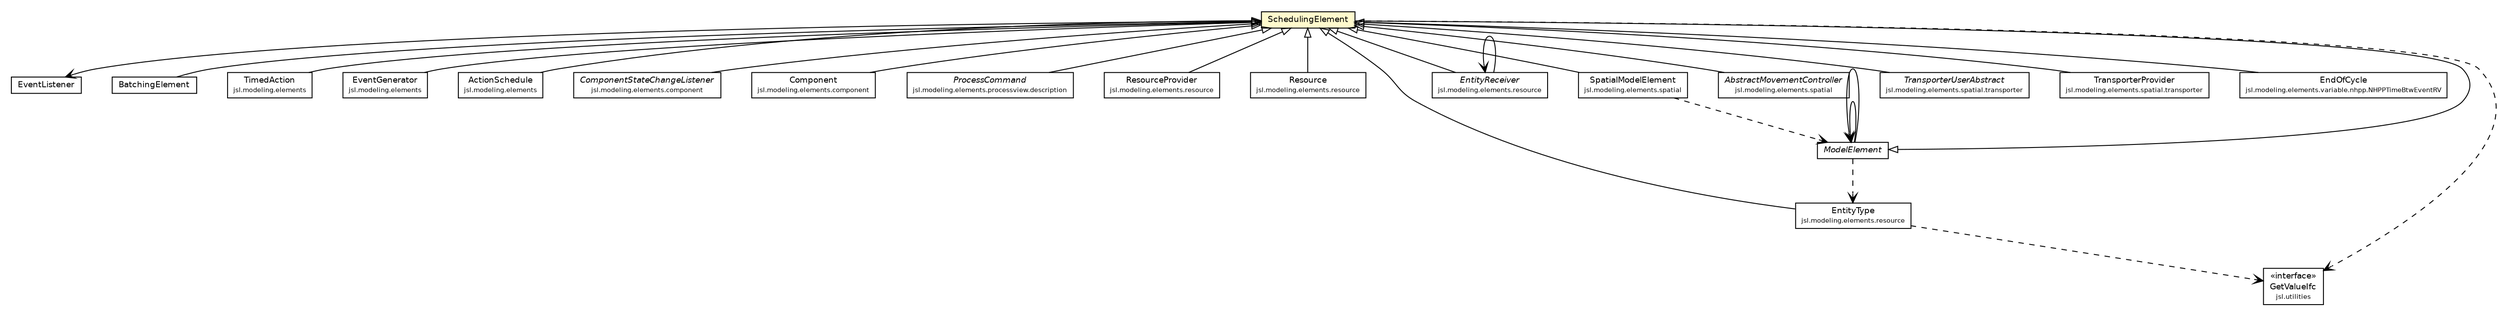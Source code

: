#!/usr/local/bin/dot
#
# Class diagram 
# Generated by UMLGraph version 5.4 (http://www.umlgraph.org/)
#

digraph G {
	edge [fontname="Helvetica",fontsize=10,labelfontname="Helvetica",labelfontsize=10];
	node [fontname="Helvetica",fontsize=10,shape=plaintext];
	nodesep=0.25;
	ranksep=0.5;
	// jsl.modeling.SchedulingElement
	c176125 [label=<<table title="jsl.modeling.SchedulingElement" border="0" cellborder="1" cellspacing="0" cellpadding="2" port="p" bgcolor="lemonChiffon" href="./SchedulingElement.html">
		<tr><td><table border="0" cellspacing="0" cellpadding="1">
<tr><td align="center" balign="center"> SchedulingElement </td></tr>
		</table></td></tr>
		</table>>, URL="./SchedulingElement.html", fontname="Helvetica", fontcolor="black", fontsize=9.0];
	// jsl.modeling.SchedulingElement.EventListener
	c176126 [label=<<table title="jsl.modeling.SchedulingElement.EventListener" border="0" cellborder="1" cellspacing="0" cellpadding="2" port="p" href="./SchedulingElement.EventListener.html">
		<tr><td><table border="0" cellspacing="0" cellpadding="1">
<tr><td align="center" balign="center"> EventListener </td></tr>
		</table></td></tr>
		</table>>, URL="./SchedulingElement.EventListener.html", fontname="Helvetica", fontcolor="black", fontsize=9.0];
	// jsl.modeling.ModelElement
	c176128 [label=<<table title="jsl.modeling.ModelElement" border="0" cellborder="1" cellspacing="0" cellpadding="2" port="p" href="./ModelElement.html">
		<tr><td><table border="0" cellspacing="0" cellpadding="1">
<tr><td align="center" balign="center"><font face="Helvetica-Oblique"> ModelElement </font></td></tr>
		</table></td></tr>
		</table>>, URL="./ModelElement.html", fontname="Helvetica", fontcolor="black", fontsize=9.0];
	// jsl.modeling.BatchingElement
	c176146 [label=<<table title="jsl.modeling.BatchingElement" border="0" cellborder="1" cellspacing="0" cellpadding="2" port="p" href="./BatchingElement.html">
		<tr><td><table border="0" cellspacing="0" cellpadding="1">
<tr><td align="center" balign="center"> BatchingElement </td></tr>
		</table></td></tr>
		</table>>, URL="./BatchingElement.html", fontname="Helvetica", fontcolor="black", fontsize=9.0];
	// jsl.modeling.elements.TimedAction
	c176151 [label=<<table title="jsl.modeling.elements.TimedAction" border="0" cellborder="1" cellspacing="0" cellpadding="2" port="p" href="./elements/TimedAction.html">
		<tr><td><table border="0" cellspacing="0" cellpadding="1">
<tr><td align="center" balign="center"> TimedAction </td></tr>
<tr><td align="center" balign="center"><font point-size="7.0"> jsl.modeling.elements </font></td></tr>
		</table></td></tr>
		</table>>, URL="./elements/TimedAction.html", fontname="Helvetica", fontcolor="black", fontsize=9.0];
	// jsl.modeling.elements.EventGenerator
	c176158 [label=<<table title="jsl.modeling.elements.EventGenerator" border="0" cellborder="1" cellspacing="0" cellpadding="2" port="p" href="./elements/EventGenerator.html">
		<tr><td><table border="0" cellspacing="0" cellpadding="1">
<tr><td align="center" balign="center"> EventGenerator </td></tr>
<tr><td align="center" balign="center"><font point-size="7.0"> jsl.modeling.elements </font></td></tr>
		</table></td></tr>
		</table>>, URL="./elements/EventGenerator.html", fontname="Helvetica", fontcolor="black", fontsize=9.0];
	// jsl.modeling.elements.ActionSchedule
	c176159 [label=<<table title="jsl.modeling.elements.ActionSchedule" border="0" cellborder="1" cellspacing="0" cellpadding="2" port="p" href="./elements/ActionSchedule.html">
		<tr><td><table border="0" cellspacing="0" cellpadding="1">
<tr><td align="center" balign="center"> ActionSchedule </td></tr>
<tr><td align="center" balign="center"><font point-size="7.0"> jsl.modeling.elements </font></td></tr>
		</table></td></tr>
		</table>>, URL="./elements/ActionSchedule.html", fontname="Helvetica", fontcolor="black", fontsize=9.0];
	// jsl.modeling.elements.component.ComponentStateChangeListener
	c176161 [label=<<table title="jsl.modeling.elements.component.ComponentStateChangeListener" border="0" cellborder="1" cellspacing="0" cellpadding="2" port="p" href="./elements/component/ComponentStateChangeListener.html">
		<tr><td><table border="0" cellspacing="0" cellpadding="1">
<tr><td align="center" balign="center"><font face="Helvetica-Oblique"> ComponentStateChangeListener </font></td></tr>
<tr><td align="center" balign="center"><font point-size="7.0"> jsl.modeling.elements.component </font></td></tr>
		</table></td></tr>
		</table>>, URL="./elements/component/ComponentStateChangeListener.html", fontname="Helvetica", fontcolor="black", fontsize=9.0];
	// jsl.modeling.elements.component.Component
	c176163 [label=<<table title="jsl.modeling.elements.component.Component" border="0" cellborder="1" cellspacing="0" cellpadding="2" port="p" href="./elements/component/Component.html">
		<tr><td><table border="0" cellspacing="0" cellpadding="1">
<tr><td align="center" balign="center"> Component </td></tr>
<tr><td align="center" balign="center"><font point-size="7.0"> jsl.modeling.elements.component </font></td></tr>
		</table></td></tr>
		</table>>, URL="./elements/component/Component.html", fontname="Helvetica", fontcolor="black", fontsize=9.0];
	// jsl.modeling.elements.processview.description.ProcessCommand
	c176186 [label=<<table title="jsl.modeling.elements.processview.description.ProcessCommand" border="0" cellborder="1" cellspacing="0" cellpadding="2" port="p" href="./elements/processview/description/ProcessCommand.html">
		<tr><td><table border="0" cellspacing="0" cellpadding="1">
<tr><td align="center" balign="center"><font face="Helvetica-Oblique"> ProcessCommand </font></td></tr>
<tr><td align="center" balign="center"><font point-size="7.0"> jsl.modeling.elements.processview.description </font></td></tr>
		</table></td></tr>
		</table>>, URL="./elements/processview/description/ProcessCommand.html", fontname="Helvetica", fontcolor="black", fontsize=9.0];
	// jsl.modeling.elements.resource.ResourceProvider
	c176230 [label=<<table title="jsl.modeling.elements.resource.ResourceProvider" border="0" cellborder="1" cellspacing="0" cellpadding="2" port="p" href="./elements/resource/ResourceProvider.html">
		<tr><td><table border="0" cellspacing="0" cellpadding="1">
<tr><td align="center" balign="center"> ResourceProvider </td></tr>
<tr><td align="center" balign="center"><font point-size="7.0"> jsl.modeling.elements.resource </font></td></tr>
		</table></td></tr>
		</table>>, URL="./elements/resource/ResourceProvider.html", fontname="Helvetica", fontcolor="black", fontsize=9.0];
	// jsl.modeling.elements.resource.Resource
	c176234 [label=<<table title="jsl.modeling.elements.resource.Resource" border="0" cellborder="1" cellspacing="0" cellpadding="2" port="p" href="./elements/resource/Resource.html">
		<tr><td><table border="0" cellspacing="0" cellpadding="1">
<tr><td align="center" balign="center"> Resource </td></tr>
<tr><td align="center" balign="center"><font point-size="7.0"> jsl.modeling.elements.resource </font></td></tr>
		</table></td></tr>
		</table>>, URL="./elements/resource/Resource.html", fontname="Helvetica", fontcolor="black", fontsize=9.0];
	// jsl.modeling.elements.resource.EntityType
	c176252 [label=<<table title="jsl.modeling.elements.resource.EntityType" border="0" cellborder="1" cellspacing="0" cellpadding="2" port="p" href="./elements/resource/EntityType.html">
		<tr><td><table border="0" cellspacing="0" cellpadding="1">
<tr><td align="center" balign="center"> EntityType </td></tr>
<tr><td align="center" balign="center"><font point-size="7.0"> jsl.modeling.elements.resource </font></td></tr>
		</table></td></tr>
		</table>>, URL="./elements/resource/EntityType.html", fontname="Helvetica", fontcolor="black", fontsize=9.0];
	// jsl.modeling.elements.resource.EntityReceiver
	c176261 [label=<<table title="jsl.modeling.elements.resource.EntityReceiver" border="0" cellborder="1" cellspacing="0" cellpadding="2" port="p" href="./elements/resource/EntityReceiver.html">
		<tr><td><table border="0" cellspacing="0" cellpadding="1">
<tr><td align="center" balign="center"><font face="Helvetica-Oblique"> EntityReceiver </font></td></tr>
<tr><td align="center" balign="center"><font point-size="7.0"> jsl.modeling.elements.resource </font></td></tr>
		</table></td></tr>
		</table>>, URL="./elements/resource/EntityReceiver.html", fontname="Helvetica", fontcolor="black", fontsize=9.0];
	// jsl.modeling.elements.spatial.SpatialModelElement
	c176285 [label=<<table title="jsl.modeling.elements.spatial.SpatialModelElement" border="0" cellborder="1" cellspacing="0" cellpadding="2" port="p" href="./elements/spatial/SpatialModelElement.html">
		<tr><td><table border="0" cellspacing="0" cellpadding="1">
<tr><td align="center" balign="center"> SpatialModelElement </td></tr>
<tr><td align="center" balign="center"><font point-size="7.0"> jsl.modeling.elements.spatial </font></td></tr>
		</table></td></tr>
		</table>>, URL="./elements/spatial/SpatialModelElement.html", fontname="Helvetica", fontcolor="black", fontsize=9.0];
	// jsl.modeling.elements.spatial.AbstractMovementController
	c176314 [label=<<table title="jsl.modeling.elements.spatial.AbstractMovementController" border="0" cellborder="1" cellspacing="0" cellpadding="2" port="p" href="./elements/spatial/AbstractMovementController.html">
		<tr><td><table border="0" cellspacing="0" cellpadding="1">
<tr><td align="center" balign="center"><font face="Helvetica-Oblique"> AbstractMovementController </font></td></tr>
<tr><td align="center" balign="center"><font point-size="7.0"> jsl.modeling.elements.spatial </font></td></tr>
		</table></td></tr>
		</table>>, URL="./elements/spatial/AbstractMovementController.html", fontname="Helvetica", fontcolor="black", fontsize=9.0];
	// jsl.modeling.elements.spatial.transporter.TransporterUserAbstract
	c176315 [label=<<table title="jsl.modeling.elements.spatial.transporter.TransporterUserAbstract" border="0" cellborder="1" cellspacing="0" cellpadding="2" port="p" href="./elements/spatial/transporter/TransporterUserAbstract.html">
		<tr><td><table border="0" cellspacing="0" cellpadding="1">
<tr><td align="center" balign="center"><font face="Helvetica-Oblique"> TransporterUserAbstract </font></td></tr>
<tr><td align="center" balign="center"><font point-size="7.0"> jsl.modeling.elements.spatial.transporter </font></td></tr>
		</table></td></tr>
		</table>>, URL="./elements/spatial/transporter/TransporterUserAbstract.html", fontname="Helvetica", fontcolor="black", fontsize=9.0];
	// jsl.modeling.elements.spatial.transporter.TransporterProvider
	c176321 [label=<<table title="jsl.modeling.elements.spatial.transporter.TransporterProvider" border="0" cellborder="1" cellspacing="0" cellpadding="2" port="p" href="./elements/spatial/transporter/TransporterProvider.html">
		<tr><td><table border="0" cellspacing="0" cellpadding="1">
<tr><td align="center" balign="center"> TransporterProvider </td></tr>
<tr><td align="center" balign="center"><font point-size="7.0"> jsl.modeling.elements.spatial.transporter </font></td></tr>
		</table></td></tr>
		</table>>, URL="./elements/spatial/transporter/TransporterProvider.html", fontname="Helvetica", fontcolor="black", fontsize=9.0];
	// jsl.modeling.elements.variable.nhpp.NHPPTimeBtwEventRV.EndOfCycle
	c176372 [label=<<table title="jsl.modeling.elements.variable.nhpp.NHPPTimeBtwEventRV.EndOfCycle" border="0" cellborder="1" cellspacing="0" cellpadding="2" port="p" href="./elements/variable/nhpp/NHPPTimeBtwEventRV.EndOfCycle.html">
		<tr><td><table border="0" cellspacing="0" cellpadding="1">
<tr><td align="center" balign="center"> EndOfCycle </td></tr>
<tr><td align="center" balign="center"><font point-size="7.0"> jsl.modeling.elements.variable.nhpp.NHPPTimeBtwEventRV </font></td></tr>
		</table></td></tr>
		</table>>, URL="./elements/variable/nhpp/NHPPTimeBtwEventRV.EndOfCycle.html", fontname="Helvetica", fontcolor="black", fontsize=9.0];
	// jsl.utilities.GetValueIfc
	c176417 [label=<<table title="jsl.utilities.GetValueIfc" border="0" cellborder="1" cellspacing="0" cellpadding="2" port="p" href="../utilities/GetValueIfc.html">
		<tr><td><table border="0" cellspacing="0" cellpadding="1">
<tr><td align="center" balign="center"> &#171;interface&#187; </td></tr>
<tr><td align="center" balign="center"> GetValueIfc </td></tr>
<tr><td align="center" balign="center"><font point-size="7.0"> jsl.utilities </font></td></tr>
		</table></td></tr>
		</table>>, URL="../utilities/GetValueIfc.html", fontname="Helvetica", fontcolor="black", fontsize=9.0];
	//jsl.modeling.SchedulingElement extends jsl.modeling.ModelElement
	c176128:p -> c176125:p [dir=back,arrowtail=empty];
	//jsl.modeling.BatchingElement extends jsl.modeling.SchedulingElement
	c176125:p -> c176146:p [dir=back,arrowtail=empty];
	//jsl.modeling.elements.TimedAction extends jsl.modeling.SchedulingElement
	c176125:p -> c176151:p [dir=back,arrowtail=empty];
	//jsl.modeling.elements.EventGenerator extends jsl.modeling.SchedulingElement
	c176125:p -> c176158:p [dir=back,arrowtail=empty];
	//jsl.modeling.elements.ActionSchedule extends jsl.modeling.SchedulingElement
	c176125:p -> c176159:p [dir=back,arrowtail=empty];
	//jsl.modeling.elements.component.ComponentStateChangeListener extends jsl.modeling.SchedulingElement
	c176125:p -> c176161:p [dir=back,arrowtail=empty];
	//jsl.modeling.elements.component.Component extends jsl.modeling.SchedulingElement
	c176125:p -> c176163:p [dir=back,arrowtail=empty];
	//jsl.modeling.elements.processview.description.ProcessCommand extends jsl.modeling.SchedulingElement
	c176125:p -> c176186:p [dir=back,arrowtail=empty];
	//jsl.modeling.elements.resource.ResourceProvider extends jsl.modeling.SchedulingElement
	c176125:p -> c176230:p [dir=back,arrowtail=empty];
	//jsl.modeling.elements.resource.Resource extends jsl.modeling.SchedulingElement
	c176125:p -> c176234:p [dir=back,arrowtail=empty];
	//jsl.modeling.elements.resource.EntityType extends jsl.modeling.SchedulingElement
	c176125:p -> c176252:p [dir=back,arrowtail=empty];
	//jsl.modeling.elements.resource.EntityReceiver extends jsl.modeling.SchedulingElement
	c176125:p -> c176261:p [dir=back,arrowtail=empty];
	//jsl.modeling.elements.spatial.SpatialModelElement extends jsl.modeling.SchedulingElement
	c176125:p -> c176285:p [dir=back,arrowtail=empty];
	//jsl.modeling.elements.spatial.AbstractMovementController extends jsl.modeling.SchedulingElement
	c176125:p -> c176314:p [dir=back,arrowtail=empty];
	//jsl.modeling.elements.spatial.transporter.TransporterUserAbstract extends jsl.modeling.SchedulingElement
	c176125:p -> c176315:p [dir=back,arrowtail=empty];
	//jsl.modeling.elements.spatial.transporter.TransporterProvider extends jsl.modeling.SchedulingElement
	c176125:p -> c176321:p [dir=back,arrowtail=empty];
	//jsl.modeling.elements.variable.nhpp.NHPPTimeBtwEventRV.EndOfCycle extends jsl.modeling.SchedulingElement
	c176125:p -> c176372:p [dir=back,arrowtail=empty];
	// jsl.modeling.SchedulingElement NAVASSOC jsl.modeling.SchedulingElement.EventListener
	c176125:p -> c176126:p [taillabel="", label="", headlabel="", fontname="Helvetica", fontcolor="black", fontsize=10.0, color="black", arrowhead=open];
	// jsl.modeling.ModelElement NAVASSOC jsl.modeling.ModelElement
	c176128:p -> c176128:p [taillabel="", label="", headlabel="*", fontname="Helvetica", fontcolor="black", fontsize=10.0, color="black", arrowhead=open];
	// jsl.modeling.ModelElement NAVASSOC jsl.modeling.ModelElement
	c176128:p -> c176128:p [taillabel="", label="", headlabel="", fontname="Helvetica", fontcolor="black", fontsize=10.0, color="black", arrowhead=open];
	// jsl.modeling.elements.resource.EntityReceiver NAVASSOC jsl.modeling.elements.resource.EntityReceiver
	c176261:p -> c176261:p [taillabel="", label="", headlabel="", fontname="Helvetica", fontcolor="black", fontsize=10.0, color="black", arrowhead=open];
	// jsl.modeling.SchedulingElement DEPEND jsl.utilities.GetValueIfc
	c176125:p -> c176417:p [taillabel="", label="", headlabel="", fontname="Helvetica", fontcolor="black", fontsize=10.0, color="black", arrowhead=open, style=dashed];
	// jsl.modeling.ModelElement DEPEND jsl.modeling.elements.resource.EntityType
	c176128:p -> c176252:p [taillabel="", label="", headlabel="", fontname="Helvetica", fontcolor="black", fontsize=10.0, color="black", arrowhead=open, style=dashed];
	// jsl.modeling.elements.resource.EntityType DEPEND jsl.utilities.GetValueIfc
	c176252:p -> c176417:p [taillabel="", label="", headlabel="", fontname="Helvetica", fontcolor="black", fontsize=10.0, color="black", arrowhead=open, style=dashed];
	// jsl.modeling.elements.spatial.SpatialModelElement DEPEND jsl.modeling.ModelElement
	c176285:p -> c176128:p [taillabel="", label="", headlabel="", fontname="Helvetica", fontcolor="black", fontsize=10.0, color="black", arrowhead=open, style=dashed];
}

